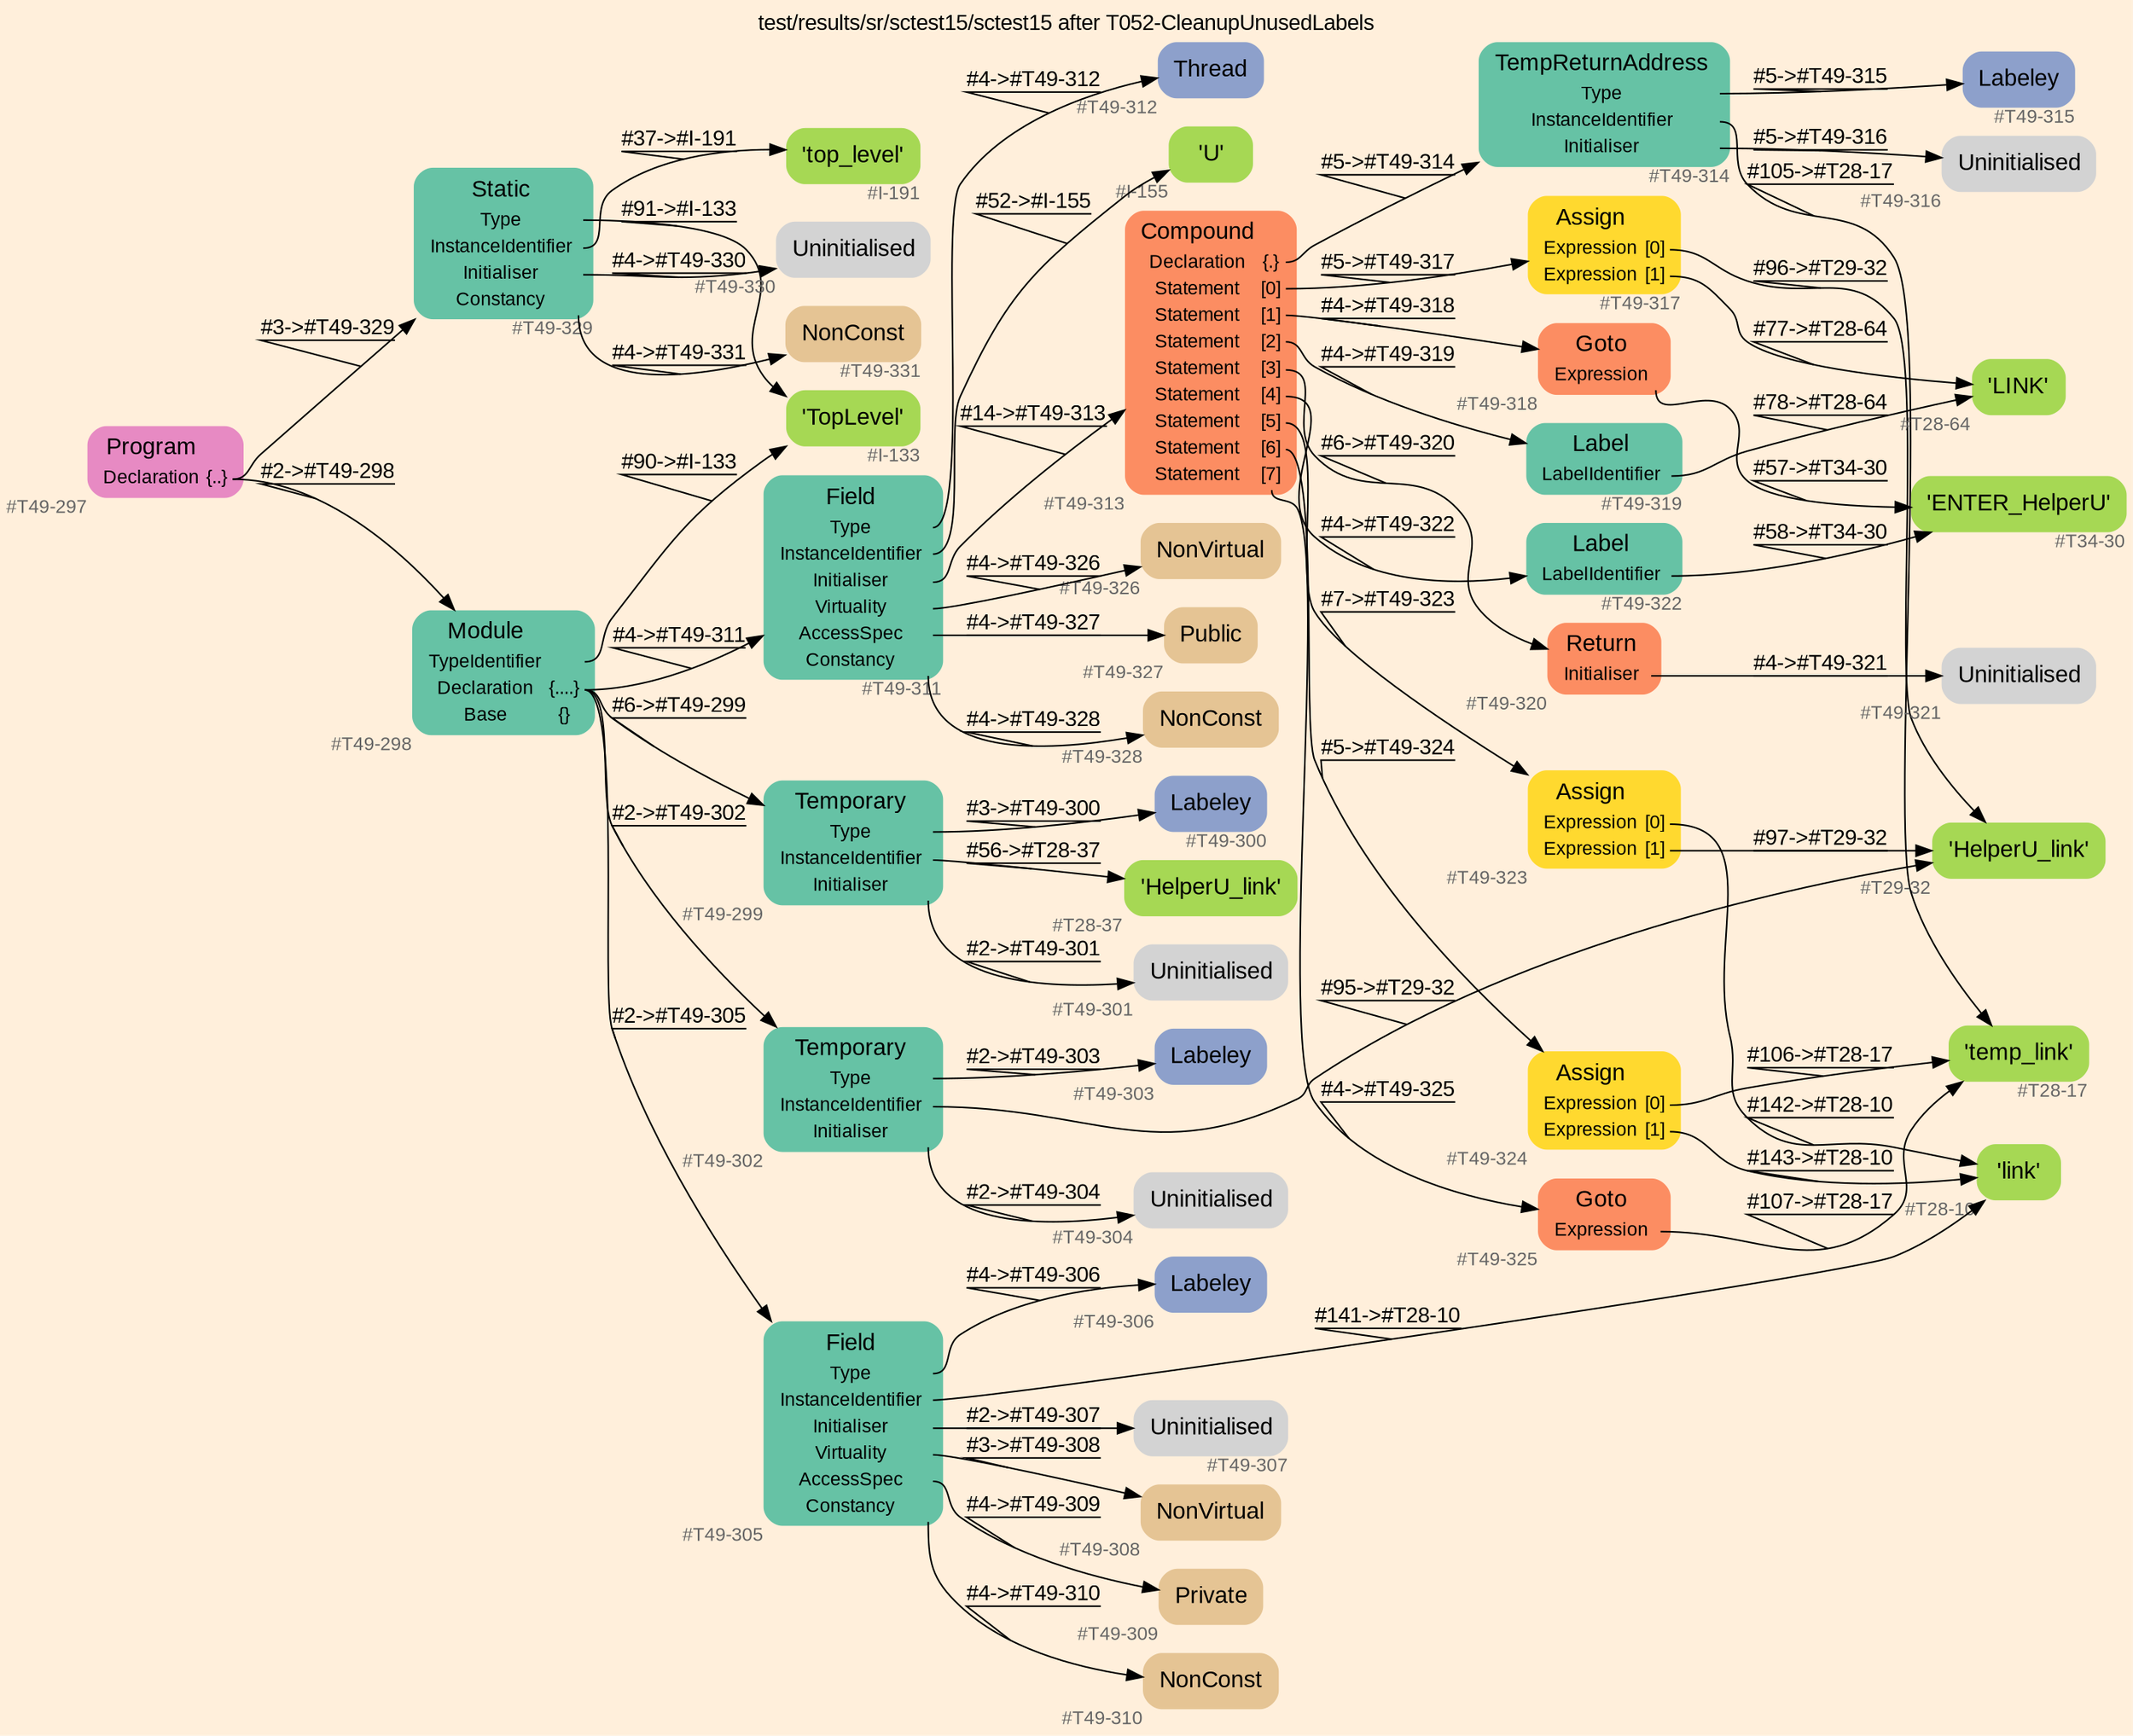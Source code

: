 digraph "test/results/sr/sctest15/sctest15 after T052-CleanupUnusedLabels" {
label = "test/results/sr/sctest15/sctest15 after T052-CleanupUnusedLabels"
labelloc = t
graph [
    rankdir = "LR"
    ranksep = 0.3
    bgcolor = antiquewhite1
    color = black
    fontcolor = black
    fontname = "Arial"
];
node [
    fontname = "Arial"
];
edge [
    fontname = "Arial"
];

// -------------------- node figure --------------------
// -------- block #T49-297 ----------
"#T49-297" [
    fillcolor = "/set28/4"
    xlabel = "#T49-297"
    fontsize = "12"
    fontcolor = grey40
    shape = "plaintext"
    label = <<TABLE BORDER="0" CELLBORDER="0" CELLSPACING="0">
     <TR><TD><FONT COLOR="black" POINT-SIZE="15">Program</FONT></TD></TR>
     <TR><TD><FONT COLOR="black" POINT-SIZE="12">Declaration</FONT></TD><TD PORT="port0"><FONT COLOR="black" POINT-SIZE="12">{..}</FONT></TD></TR>
    </TABLE>>
    style = "rounded,filled"
];

// -------- block #T49-298 ----------
"#T49-298" [
    fillcolor = "/set28/1"
    xlabel = "#T49-298"
    fontsize = "12"
    fontcolor = grey40
    shape = "plaintext"
    label = <<TABLE BORDER="0" CELLBORDER="0" CELLSPACING="0">
     <TR><TD><FONT COLOR="black" POINT-SIZE="15">Module</FONT></TD></TR>
     <TR><TD><FONT COLOR="black" POINT-SIZE="12">TypeIdentifier</FONT></TD><TD PORT="port0"></TD></TR>
     <TR><TD><FONT COLOR="black" POINT-SIZE="12">Declaration</FONT></TD><TD PORT="port1"><FONT COLOR="black" POINT-SIZE="12">{....}</FONT></TD></TR>
     <TR><TD><FONT COLOR="black" POINT-SIZE="12">Base</FONT></TD><TD PORT="port2"><FONT COLOR="black" POINT-SIZE="12">{}</FONT></TD></TR>
    </TABLE>>
    style = "rounded,filled"
];

// -------- block #I-133 ----------
"#I-133" [
    fillcolor = "/set28/5"
    xlabel = "#I-133"
    fontsize = "12"
    fontcolor = grey40
    shape = "plaintext"
    label = <<TABLE BORDER="0" CELLBORDER="0" CELLSPACING="0">
     <TR><TD><FONT COLOR="black" POINT-SIZE="15">'TopLevel'</FONT></TD></TR>
    </TABLE>>
    style = "rounded,filled"
];

// -------- block #T49-299 ----------
"#T49-299" [
    fillcolor = "/set28/1"
    xlabel = "#T49-299"
    fontsize = "12"
    fontcolor = grey40
    shape = "plaintext"
    label = <<TABLE BORDER="0" CELLBORDER="0" CELLSPACING="0">
     <TR><TD><FONT COLOR="black" POINT-SIZE="15">Temporary</FONT></TD></TR>
     <TR><TD><FONT COLOR="black" POINT-SIZE="12">Type</FONT></TD><TD PORT="port0"></TD></TR>
     <TR><TD><FONT COLOR="black" POINT-SIZE="12">InstanceIdentifier</FONT></TD><TD PORT="port1"></TD></TR>
     <TR><TD><FONT COLOR="black" POINT-SIZE="12">Initialiser</FONT></TD><TD PORT="port2"></TD></TR>
    </TABLE>>
    style = "rounded,filled"
];

// -------- block #T49-300 ----------
"#T49-300" [
    fillcolor = "/set28/3"
    xlabel = "#T49-300"
    fontsize = "12"
    fontcolor = grey40
    shape = "plaintext"
    label = <<TABLE BORDER="0" CELLBORDER="0" CELLSPACING="0">
     <TR><TD><FONT COLOR="black" POINT-SIZE="15">Labeley</FONT></TD></TR>
    </TABLE>>
    style = "rounded,filled"
];

// -------- block #T28-37 ----------
"#T28-37" [
    fillcolor = "/set28/5"
    xlabel = "#T28-37"
    fontsize = "12"
    fontcolor = grey40
    shape = "plaintext"
    label = <<TABLE BORDER="0" CELLBORDER="0" CELLSPACING="0">
     <TR><TD><FONT COLOR="black" POINT-SIZE="15">'HelperU_link'</FONT></TD></TR>
    </TABLE>>
    style = "rounded,filled"
];

// -------- block #T49-301 ----------
"#T49-301" [
    xlabel = "#T49-301"
    fontsize = "12"
    fontcolor = grey40
    shape = "plaintext"
    label = <<TABLE BORDER="0" CELLBORDER="0" CELLSPACING="0">
     <TR><TD><FONT COLOR="black" POINT-SIZE="15">Uninitialised</FONT></TD></TR>
    </TABLE>>
    style = "rounded,filled"
];

// -------- block #T49-302 ----------
"#T49-302" [
    fillcolor = "/set28/1"
    xlabel = "#T49-302"
    fontsize = "12"
    fontcolor = grey40
    shape = "plaintext"
    label = <<TABLE BORDER="0" CELLBORDER="0" CELLSPACING="0">
     <TR><TD><FONT COLOR="black" POINT-SIZE="15">Temporary</FONT></TD></TR>
     <TR><TD><FONT COLOR="black" POINT-SIZE="12">Type</FONT></TD><TD PORT="port0"></TD></TR>
     <TR><TD><FONT COLOR="black" POINT-SIZE="12">InstanceIdentifier</FONT></TD><TD PORT="port1"></TD></TR>
     <TR><TD><FONT COLOR="black" POINT-SIZE="12">Initialiser</FONT></TD><TD PORT="port2"></TD></TR>
    </TABLE>>
    style = "rounded,filled"
];

// -------- block #T49-303 ----------
"#T49-303" [
    fillcolor = "/set28/3"
    xlabel = "#T49-303"
    fontsize = "12"
    fontcolor = grey40
    shape = "plaintext"
    label = <<TABLE BORDER="0" CELLBORDER="0" CELLSPACING="0">
     <TR><TD><FONT COLOR="black" POINT-SIZE="15">Labeley</FONT></TD></TR>
    </TABLE>>
    style = "rounded,filled"
];

// -------- block #T29-32 ----------
"#T29-32" [
    fillcolor = "/set28/5"
    xlabel = "#T29-32"
    fontsize = "12"
    fontcolor = grey40
    shape = "plaintext"
    label = <<TABLE BORDER="0" CELLBORDER="0" CELLSPACING="0">
     <TR><TD><FONT COLOR="black" POINT-SIZE="15">'HelperU_link'</FONT></TD></TR>
    </TABLE>>
    style = "rounded,filled"
];

// -------- block #T49-304 ----------
"#T49-304" [
    xlabel = "#T49-304"
    fontsize = "12"
    fontcolor = grey40
    shape = "plaintext"
    label = <<TABLE BORDER="0" CELLBORDER="0" CELLSPACING="0">
     <TR><TD><FONT COLOR="black" POINT-SIZE="15">Uninitialised</FONT></TD></TR>
    </TABLE>>
    style = "rounded,filled"
];

// -------- block #T49-305 ----------
"#T49-305" [
    fillcolor = "/set28/1"
    xlabel = "#T49-305"
    fontsize = "12"
    fontcolor = grey40
    shape = "plaintext"
    label = <<TABLE BORDER="0" CELLBORDER="0" CELLSPACING="0">
     <TR><TD><FONT COLOR="black" POINT-SIZE="15">Field</FONT></TD></TR>
     <TR><TD><FONT COLOR="black" POINT-SIZE="12">Type</FONT></TD><TD PORT="port0"></TD></TR>
     <TR><TD><FONT COLOR="black" POINT-SIZE="12">InstanceIdentifier</FONT></TD><TD PORT="port1"></TD></TR>
     <TR><TD><FONT COLOR="black" POINT-SIZE="12">Initialiser</FONT></TD><TD PORT="port2"></TD></TR>
     <TR><TD><FONT COLOR="black" POINT-SIZE="12">Virtuality</FONT></TD><TD PORT="port3"></TD></TR>
     <TR><TD><FONT COLOR="black" POINT-SIZE="12">AccessSpec</FONT></TD><TD PORT="port4"></TD></TR>
     <TR><TD><FONT COLOR="black" POINT-SIZE="12">Constancy</FONT></TD><TD PORT="port5"></TD></TR>
    </TABLE>>
    style = "rounded,filled"
];

// -------- block #T49-306 ----------
"#T49-306" [
    fillcolor = "/set28/3"
    xlabel = "#T49-306"
    fontsize = "12"
    fontcolor = grey40
    shape = "plaintext"
    label = <<TABLE BORDER="0" CELLBORDER="0" CELLSPACING="0">
     <TR><TD><FONT COLOR="black" POINT-SIZE="15">Labeley</FONT></TD></TR>
    </TABLE>>
    style = "rounded,filled"
];

// -------- block #T28-10 ----------
"#T28-10" [
    fillcolor = "/set28/5"
    xlabel = "#T28-10"
    fontsize = "12"
    fontcolor = grey40
    shape = "plaintext"
    label = <<TABLE BORDER="0" CELLBORDER="0" CELLSPACING="0">
     <TR><TD><FONT COLOR="black" POINT-SIZE="15">'link'</FONT></TD></TR>
    </TABLE>>
    style = "rounded,filled"
];

// -------- block #T49-307 ----------
"#T49-307" [
    xlabel = "#T49-307"
    fontsize = "12"
    fontcolor = grey40
    shape = "plaintext"
    label = <<TABLE BORDER="0" CELLBORDER="0" CELLSPACING="0">
     <TR><TD><FONT COLOR="black" POINT-SIZE="15">Uninitialised</FONT></TD></TR>
    </TABLE>>
    style = "rounded,filled"
];

// -------- block #T49-308 ----------
"#T49-308" [
    fillcolor = "/set28/7"
    xlabel = "#T49-308"
    fontsize = "12"
    fontcolor = grey40
    shape = "plaintext"
    label = <<TABLE BORDER="0" CELLBORDER="0" CELLSPACING="0">
     <TR><TD><FONT COLOR="black" POINT-SIZE="15">NonVirtual</FONT></TD></TR>
    </TABLE>>
    style = "rounded,filled"
];

// -------- block #T49-309 ----------
"#T49-309" [
    fillcolor = "/set28/7"
    xlabel = "#T49-309"
    fontsize = "12"
    fontcolor = grey40
    shape = "plaintext"
    label = <<TABLE BORDER="0" CELLBORDER="0" CELLSPACING="0">
     <TR><TD><FONT COLOR="black" POINT-SIZE="15">Private</FONT></TD></TR>
    </TABLE>>
    style = "rounded,filled"
];

// -------- block #T49-310 ----------
"#T49-310" [
    fillcolor = "/set28/7"
    xlabel = "#T49-310"
    fontsize = "12"
    fontcolor = grey40
    shape = "plaintext"
    label = <<TABLE BORDER="0" CELLBORDER="0" CELLSPACING="0">
     <TR><TD><FONT COLOR="black" POINT-SIZE="15">NonConst</FONT></TD></TR>
    </TABLE>>
    style = "rounded,filled"
];

// -------- block #T49-311 ----------
"#T49-311" [
    fillcolor = "/set28/1"
    xlabel = "#T49-311"
    fontsize = "12"
    fontcolor = grey40
    shape = "plaintext"
    label = <<TABLE BORDER="0" CELLBORDER="0" CELLSPACING="0">
     <TR><TD><FONT COLOR="black" POINT-SIZE="15">Field</FONT></TD></TR>
     <TR><TD><FONT COLOR="black" POINT-SIZE="12">Type</FONT></TD><TD PORT="port0"></TD></TR>
     <TR><TD><FONT COLOR="black" POINT-SIZE="12">InstanceIdentifier</FONT></TD><TD PORT="port1"></TD></TR>
     <TR><TD><FONT COLOR="black" POINT-SIZE="12">Initialiser</FONT></TD><TD PORT="port2"></TD></TR>
     <TR><TD><FONT COLOR="black" POINT-SIZE="12">Virtuality</FONT></TD><TD PORT="port3"></TD></TR>
     <TR><TD><FONT COLOR="black" POINT-SIZE="12">AccessSpec</FONT></TD><TD PORT="port4"></TD></TR>
     <TR><TD><FONT COLOR="black" POINT-SIZE="12">Constancy</FONT></TD><TD PORT="port5"></TD></TR>
    </TABLE>>
    style = "rounded,filled"
];

// -------- block #T49-312 ----------
"#T49-312" [
    fillcolor = "/set28/3"
    xlabel = "#T49-312"
    fontsize = "12"
    fontcolor = grey40
    shape = "plaintext"
    label = <<TABLE BORDER="0" CELLBORDER="0" CELLSPACING="0">
     <TR><TD><FONT COLOR="black" POINT-SIZE="15">Thread</FONT></TD></TR>
    </TABLE>>
    style = "rounded,filled"
];

// -------- block #I-155 ----------
"#I-155" [
    fillcolor = "/set28/5"
    xlabel = "#I-155"
    fontsize = "12"
    fontcolor = grey40
    shape = "plaintext"
    label = <<TABLE BORDER="0" CELLBORDER="0" CELLSPACING="0">
     <TR><TD><FONT COLOR="black" POINT-SIZE="15">'U'</FONT></TD></TR>
    </TABLE>>
    style = "rounded,filled"
];

// -------- block #T49-313 ----------
"#T49-313" [
    fillcolor = "/set28/2"
    xlabel = "#T49-313"
    fontsize = "12"
    fontcolor = grey40
    shape = "plaintext"
    label = <<TABLE BORDER="0" CELLBORDER="0" CELLSPACING="0">
     <TR><TD><FONT COLOR="black" POINT-SIZE="15">Compound</FONT></TD></TR>
     <TR><TD><FONT COLOR="black" POINT-SIZE="12">Declaration</FONT></TD><TD PORT="port0"><FONT COLOR="black" POINT-SIZE="12">{.}</FONT></TD></TR>
     <TR><TD><FONT COLOR="black" POINT-SIZE="12">Statement</FONT></TD><TD PORT="port1"><FONT COLOR="black" POINT-SIZE="12">[0]</FONT></TD></TR>
     <TR><TD><FONT COLOR="black" POINT-SIZE="12">Statement</FONT></TD><TD PORT="port2"><FONT COLOR="black" POINT-SIZE="12">[1]</FONT></TD></TR>
     <TR><TD><FONT COLOR="black" POINT-SIZE="12">Statement</FONT></TD><TD PORT="port3"><FONT COLOR="black" POINT-SIZE="12">[2]</FONT></TD></TR>
     <TR><TD><FONT COLOR="black" POINT-SIZE="12">Statement</FONT></TD><TD PORT="port4"><FONT COLOR="black" POINT-SIZE="12">[3]</FONT></TD></TR>
     <TR><TD><FONT COLOR="black" POINT-SIZE="12">Statement</FONT></TD><TD PORT="port5"><FONT COLOR="black" POINT-SIZE="12">[4]</FONT></TD></TR>
     <TR><TD><FONT COLOR="black" POINT-SIZE="12">Statement</FONT></TD><TD PORT="port6"><FONT COLOR="black" POINT-SIZE="12">[5]</FONT></TD></TR>
     <TR><TD><FONT COLOR="black" POINT-SIZE="12">Statement</FONT></TD><TD PORT="port7"><FONT COLOR="black" POINT-SIZE="12">[6]</FONT></TD></TR>
     <TR><TD><FONT COLOR="black" POINT-SIZE="12">Statement</FONT></TD><TD PORT="port8"><FONT COLOR="black" POINT-SIZE="12">[7]</FONT></TD></TR>
    </TABLE>>
    style = "rounded,filled"
];

// -------- block #T49-314 ----------
"#T49-314" [
    fillcolor = "/set28/1"
    xlabel = "#T49-314"
    fontsize = "12"
    fontcolor = grey40
    shape = "plaintext"
    label = <<TABLE BORDER="0" CELLBORDER="0" CELLSPACING="0">
     <TR><TD><FONT COLOR="black" POINT-SIZE="15">TempReturnAddress</FONT></TD></TR>
     <TR><TD><FONT COLOR="black" POINT-SIZE="12">Type</FONT></TD><TD PORT="port0"></TD></TR>
     <TR><TD><FONT COLOR="black" POINT-SIZE="12">InstanceIdentifier</FONT></TD><TD PORT="port1"></TD></TR>
     <TR><TD><FONT COLOR="black" POINT-SIZE="12">Initialiser</FONT></TD><TD PORT="port2"></TD></TR>
    </TABLE>>
    style = "rounded,filled"
];

// -------- block #T49-315 ----------
"#T49-315" [
    fillcolor = "/set28/3"
    xlabel = "#T49-315"
    fontsize = "12"
    fontcolor = grey40
    shape = "plaintext"
    label = <<TABLE BORDER="0" CELLBORDER="0" CELLSPACING="0">
     <TR><TD><FONT COLOR="black" POINT-SIZE="15">Labeley</FONT></TD></TR>
    </TABLE>>
    style = "rounded,filled"
];

// -------- block #T28-17 ----------
"#T28-17" [
    fillcolor = "/set28/5"
    xlabel = "#T28-17"
    fontsize = "12"
    fontcolor = grey40
    shape = "plaintext"
    label = <<TABLE BORDER="0" CELLBORDER="0" CELLSPACING="0">
     <TR><TD><FONT COLOR="black" POINT-SIZE="15">'temp_link'</FONT></TD></TR>
    </TABLE>>
    style = "rounded,filled"
];

// -------- block #T49-316 ----------
"#T49-316" [
    xlabel = "#T49-316"
    fontsize = "12"
    fontcolor = grey40
    shape = "plaintext"
    label = <<TABLE BORDER="0" CELLBORDER="0" CELLSPACING="0">
     <TR><TD><FONT COLOR="black" POINT-SIZE="15">Uninitialised</FONT></TD></TR>
    </TABLE>>
    style = "rounded,filled"
];

// -------- block #T49-317 ----------
"#T49-317" [
    fillcolor = "/set28/6"
    xlabel = "#T49-317"
    fontsize = "12"
    fontcolor = grey40
    shape = "plaintext"
    label = <<TABLE BORDER="0" CELLBORDER="0" CELLSPACING="0">
     <TR><TD><FONT COLOR="black" POINT-SIZE="15">Assign</FONT></TD></TR>
     <TR><TD><FONT COLOR="black" POINT-SIZE="12">Expression</FONT></TD><TD PORT="port0"><FONT COLOR="black" POINT-SIZE="12">[0]</FONT></TD></TR>
     <TR><TD><FONT COLOR="black" POINT-SIZE="12">Expression</FONT></TD><TD PORT="port1"><FONT COLOR="black" POINT-SIZE="12">[1]</FONT></TD></TR>
    </TABLE>>
    style = "rounded,filled"
];

// -------- block #T28-64 ----------
"#T28-64" [
    fillcolor = "/set28/5"
    xlabel = "#T28-64"
    fontsize = "12"
    fontcolor = grey40
    shape = "plaintext"
    label = <<TABLE BORDER="0" CELLBORDER="0" CELLSPACING="0">
     <TR><TD><FONT COLOR="black" POINT-SIZE="15">'LINK'</FONT></TD></TR>
    </TABLE>>
    style = "rounded,filled"
];

// -------- block #T49-318 ----------
"#T49-318" [
    fillcolor = "/set28/2"
    xlabel = "#T49-318"
    fontsize = "12"
    fontcolor = grey40
    shape = "plaintext"
    label = <<TABLE BORDER="0" CELLBORDER="0" CELLSPACING="0">
     <TR><TD><FONT COLOR="black" POINT-SIZE="15">Goto</FONT></TD></TR>
     <TR><TD><FONT COLOR="black" POINT-SIZE="12">Expression</FONT></TD><TD PORT="port0"></TD></TR>
    </TABLE>>
    style = "rounded,filled"
];

// -------- block #T34-30 ----------
"#T34-30" [
    fillcolor = "/set28/5"
    xlabel = "#T34-30"
    fontsize = "12"
    fontcolor = grey40
    shape = "plaintext"
    label = <<TABLE BORDER="0" CELLBORDER="0" CELLSPACING="0">
     <TR><TD><FONT COLOR="black" POINT-SIZE="15">'ENTER_HelperU'</FONT></TD></TR>
    </TABLE>>
    style = "rounded,filled"
];

// -------- block #T49-319 ----------
"#T49-319" [
    fillcolor = "/set28/1"
    xlabel = "#T49-319"
    fontsize = "12"
    fontcolor = grey40
    shape = "plaintext"
    label = <<TABLE BORDER="0" CELLBORDER="0" CELLSPACING="0">
     <TR><TD><FONT COLOR="black" POINT-SIZE="15">Label</FONT></TD></TR>
     <TR><TD><FONT COLOR="black" POINT-SIZE="12">LabelIdentifier</FONT></TD><TD PORT="port0"></TD></TR>
    </TABLE>>
    style = "rounded,filled"
];

// -------- block #T49-320 ----------
"#T49-320" [
    fillcolor = "/set28/2"
    xlabel = "#T49-320"
    fontsize = "12"
    fontcolor = grey40
    shape = "plaintext"
    label = <<TABLE BORDER="0" CELLBORDER="0" CELLSPACING="0">
     <TR><TD><FONT COLOR="black" POINT-SIZE="15">Return</FONT></TD></TR>
     <TR><TD><FONT COLOR="black" POINT-SIZE="12">Initialiser</FONT></TD><TD PORT="port0"></TD></TR>
    </TABLE>>
    style = "rounded,filled"
];

// -------- block #T49-321 ----------
"#T49-321" [
    xlabel = "#T49-321"
    fontsize = "12"
    fontcolor = grey40
    shape = "plaintext"
    label = <<TABLE BORDER="0" CELLBORDER="0" CELLSPACING="0">
     <TR><TD><FONT COLOR="black" POINT-SIZE="15">Uninitialised</FONT></TD></TR>
    </TABLE>>
    style = "rounded,filled"
];

// -------- block #T49-322 ----------
"#T49-322" [
    fillcolor = "/set28/1"
    xlabel = "#T49-322"
    fontsize = "12"
    fontcolor = grey40
    shape = "plaintext"
    label = <<TABLE BORDER="0" CELLBORDER="0" CELLSPACING="0">
     <TR><TD><FONT COLOR="black" POINT-SIZE="15">Label</FONT></TD></TR>
     <TR><TD><FONT COLOR="black" POINT-SIZE="12">LabelIdentifier</FONT></TD><TD PORT="port0"></TD></TR>
    </TABLE>>
    style = "rounded,filled"
];

// -------- block #T49-323 ----------
"#T49-323" [
    fillcolor = "/set28/6"
    xlabel = "#T49-323"
    fontsize = "12"
    fontcolor = grey40
    shape = "plaintext"
    label = <<TABLE BORDER="0" CELLBORDER="0" CELLSPACING="0">
     <TR><TD><FONT COLOR="black" POINT-SIZE="15">Assign</FONT></TD></TR>
     <TR><TD><FONT COLOR="black" POINT-SIZE="12">Expression</FONT></TD><TD PORT="port0"><FONT COLOR="black" POINT-SIZE="12">[0]</FONT></TD></TR>
     <TR><TD><FONT COLOR="black" POINT-SIZE="12">Expression</FONT></TD><TD PORT="port1"><FONT COLOR="black" POINT-SIZE="12">[1]</FONT></TD></TR>
    </TABLE>>
    style = "rounded,filled"
];

// -------- block #T49-324 ----------
"#T49-324" [
    fillcolor = "/set28/6"
    xlabel = "#T49-324"
    fontsize = "12"
    fontcolor = grey40
    shape = "plaintext"
    label = <<TABLE BORDER="0" CELLBORDER="0" CELLSPACING="0">
     <TR><TD><FONT COLOR="black" POINT-SIZE="15">Assign</FONT></TD></TR>
     <TR><TD><FONT COLOR="black" POINT-SIZE="12">Expression</FONT></TD><TD PORT="port0"><FONT COLOR="black" POINT-SIZE="12">[0]</FONT></TD></TR>
     <TR><TD><FONT COLOR="black" POINT-SIZE="12">Expression</FONT></TD><TD PORT="port1"><FONT COLOR="black" POINT-SIZE="12">[1]</FONT></TD></TR>
    </TABLE>>
    style = "rounded,filled"
];

// -------- block #T49-325 ----------
"#T49-325" [
    fillcolor = "/set28/2"
    xlabel = "#T49-325"
    fontsize = "12"
    fontcolor = grey40
    shape = "plaintext"
    label = <<TABLE BORDER="0" CELLBORDER="0" CELLSPACING="0">
     <TR><TD><FONT COLOR="black" POINT-SIZE="15">Goto</FONT></TD></TR>
     <TR><TD><FONT COLOR="black" POINT-SIZE="12">Expression</FONT></TD><TD PORT="port0"></TD></TR>
    </TABLE>>
    style = "rounded,filled"
];

// -------- block #T49-326 ----------
"#T49-326" [
    fillcolor = "/set28/7"
    xlabel = "#T49-326"
    fontsize = "12"
    fontcolor = grey40
    shape = "plaintext"
    label = <<TABLE BORDER="0" CELLBORDER="0" CELLSPACING="0">
     <TR><TD><FONT COLOR="black" POINT-SIZE="15">NonVirtual</FONT></TD></TR>
    </TABLE>>
    style = "rounded,filled"
];

// -------- block #T49-327 ----------
"#T49-327" [
    fillcolor = "/set28/7"
    xlabel = "#T49-327"
    fontsize = "12"
    fontcolor = grey40
    shape = "plaintext"
    label = <<TABLE BORDER="0" CELLBORDER="0" CELLSPACING="0">
     <TR><TD><FONT COLOR="black" POINT-SIZE="15">Public</FONT></TD></TR>
    </TABLE>>
    style = "rounded,filled"
];

// -------- block #T49-328 ----------
"#T49-328" [
    fillcolor = "/set28/7"
    xlabel = "#T49-328"
    fontsize = "12"
    fontcolor = grey40
    shape = "plaintext"
    label = <<TABLE BORDER="0" CELLBORDER="0" CELLSPACING="0">
     <TR><TD><FONT COLOR="black" POINT-SIZE="15">NonConst</FONT></TD></TR>
    </TABLE>>
    style = "rounded,filled"
];

// -------- block #T49-329 ----------
"#T49-329" [
    fillcolor = "/set28/1"
    xlabel = "#T49-329"
    fontsize = "12"
    fontcolor = grey40
    shape = "plaintext"
    label = <<TABLE BORDER="0" CELLBORDER="0" CELLSPACING="0">
     <TR><TD><FONT COLOR="black" POINT-SIZE="15">Static</FONT></TD></TR>
     <TR><TD><FONT COLOR="black" POINT-SIZE="12">Type</FONT></TD><TD PORT="port0"></TD></TR>
     <TR><TD><FONT COLOR="black" POINT-SIZE="12">InstanceIdentifier</FONT></TD><TD PORT="port1"></TD></TR>
     <TR><TD><FONT COLOR="black" POINT-SIZE="12">Initialiser</FONT></TD><TD PORT="port2"></TD></TR>
     <TR><TD><FONT COLOR="black" POINT-SIZE="12">Constancy</FONT></TD><TD PORT="port3"></TD></TR>
    </TABLE>>
    style = "rounded,filled"
];

// -------- block #I-191 ----------
"#I-191" [
    fillcolor = "/set28/5"
    xlabel = "#I-191"
    fontsize = "12"
    fontcolor = grey40
    shape = "plaintext"
    label = <<TABLE BORDER="0" CELLBORDER="0" CELLSPACING="0">
     <TR><TD><FONT COLOR="black" POINT-SIZE="15">'top_level'</FONT></TD></TR>
    </TABLE>>
    style = "rounded,filled"
];

// -------- block #T49-330 ----------
"#T49-330" [
    xlabel = "#T49-330"
    fontsize = "12"
    fontcolor = grey40
    shape = "plaintext"
    label = <<TABLE BORDER="0" CELLBORDER="0" CELLSPACING="0">
     <TR><TD><FONT COLOR="black" POINT-SIZE="15">Uninitialised</FONT></TD></TR>
    </TABLE>>
    style = "rounded,filled"
];

// -------- block #T49-331 ----------
"#T49-331" [
    fillcolor = "/set28/7"
    xlabel = "#T49-331"
    fontsize = "12"
    fontcolor = grey40
    shape = "plaintext"
    label = <<TABLE BORDER="0" CELLBORDER="0" CELLSPACING="0">
     <TR><TD><FONT COLOR="black" POINT-SIZE="15">NonConst</FONT></TD></TR>
    </TABLE>>
    style = "rounded,filled"
];

"#T49-297":port0 -> "#T49-298" [
    label = "#2-&gt;#T49-298"
    decorate = true
    color = black
    fontcolor = black
];

"#T49-297":port0 -> "#T49-329" [
    label = "#3-&gt;#T49-329"
    decorate = true
    color = black
    fontcolor = black
];

"#T49-298":port0 -> "#I-133" [
    label = "#90-&gt;#I-133"
    decorate = true
    color = black
    fontcolor = black
];

"#T49-298":port1 -> "#T49-299" [
    label = "#6-&gt;#T49-299"
    decorate = true
    color = black
    fontcolor = black
];

"#T49-298":port1 -> "#T49-302" [
    label = "#2-&gt;#T49-302"
    decorate = true
    color = black
    fontcolor = black
];

"#T49-298":port1 -> "#T49-305" [
    label = "#2-&gt;#T49-305"
    decorate = true
    color = black
    fontcolor = black
];

"#T49-298":port1 -> "#T49-311" [
    label = "#4-&gt;#T49-311"
    decorate = true
    color = black
    fontcolor = black
];

"#T49-299":port0 -> "#T49-300" [
    label = "#3-&gt;#T49-300"
    decorate = true
    color = black
    fontcolor = black
];

"#T49-299":port1 -> "#T28-37" [
    label = "#56-&gt;#T28-37"
    decorate = true
    color = black
    fontcolor = black
];

"#T49-299":port2 -> "#T49-301" [
    label = "#2-&gt;#T49-301"
    decorate = true
    color = black
    fontcolor = black
];

"#T49-302":port0 -> "#T49-303" [
    label = "#2-&gt;#T49-303"
    decorate = true
    color = black
    fontcolor = black
];

"#T49-302":port1 -> "#T29-32" [
    label = "#95-&gt;#T29-32"
    decorate = true
    color = black
    fontcolor = black
];

"#T49-302":port2 -> "#T49-304" [
    label = "#2-&gt;#T49-304"
    decorate = true
    color = black
    fontcolor = black
];

"#T49-305":port0 -> "#T49-306" [
    label = "#4-&gt;#T49-306"
    decorate = true
    color = black
    fontcolor = black
];

"#T49-305":port1 -> "#T28-10" [
    label = "#141-&gt;#T28-10"
    decorate = true
    color = black
    fontcolor = black
];

"#T49-305":port2 -> "#T49-307" [
    label = "#2-&gt;#T49-307"
    decorate = true
    color = black
    fontcolor = black
];

"#T49-305":port3 -> "#T49-308" [
    label = "#3-&gt;#T49-308"
    decorate = true
    color = black
    fontcolor = black
];

"#T49-305":port4 -> "#T49-309" [
    label = "#4-&gt;#T49-309"
    decorate = true
    color = black
    fontcolor = black
];

"#T49-305":port5 -> "#T49-310" [
    label = "#4-&gt;#T49-310"
    decorate = true
    color = black
    fontcolor = black
];

"#T49-311":port0 -> "#T49-312" [
    label = "#4-&gt;#T49-312"
    decorate = true
    color = black
    fontcolor = black
];

"#T49-311":port1 -> "#I-155" [
    label = "#52-&gt;#I-155"
    decorate = true
    color = black
    fontcolor = black
];

"#T49-311":port2 -> "#T49-313" [
    label = "#14-&gt;#T49-313"
    decorate = true
    color = black
    fontcolor = black
];

"#T49-311":port3 -> "#T49-326" [
    label = "#4-&gt;#T49-326"
    decorate = true
    color = black
    fontcolor = black
];

"#T49-311":port4 -> "#T49-327" [
    label = "#4-&gt;#T49-327"
    decorate = true
    color = black
    fontcolor = black
];

"#T49-311":port5 -> "#T49-328" [
    label = "#4-&gt;#T49-328"
    decorate = true
    color = black
    fontcolor = black
];

"#T49-313":port0 -> "#T49-314" [
    label = "#5-&gt;#T49-314"
    decorate = true
    color = black
    fontcolor = black
];

"#T49-313":port1 -> "#T49-317" [
    label = "#5-&gt;#T49-317"
    decorate = true
    color = black
    fontcolor = black
];

"#T49-313":port2 -> "#T49-318" [
    label = "#4-&gt;#T49-318"
    decorate = true
    color = black
    fontcolor = black
];

"#T49-313":port3 -> "#T49-319" [
    label = "#4-&gt;#T49-319"
    decorate = true
    color = black
    fontcolor = black
];

"#T49-313":port4 -> "#T49-320" [
    label = "#6-&gt;#T49-320"
    decorate = true
    color = black
    fontcolor = black
];

"#T49-313":port5 -> "#T49-322" [
    label = "#4-&gt;#T49-322"
    decorate = true
    color = black
    fontcolor = black
];

"#T49-313":port6 -> "#T49-323" [
    label = "#7-&gt;#T49-323"
    decorate = true
    color = black
    fontcolor = black
];

"#T49-313":port7 -> "#T49-324" [
    label = "#5-&gt;#T49-324"
    decorate = true
    color = black
    fontcolor = black
];

"#T49-313":port8 -> "#T49-325" [
    label = "#4-&gt;#T49-325"
    decorate = true
    color = black
    fontcolor = black
];

"#T49-314":port0 -> "#T49-315" [
    label = "#5-&gt;#T49-315"
    decorate = true
    color = black
    fontcolor = black
];

"#T49-314":port1 -> "#T28-17" [
    label = "#105-&gt;#T28-17"
    decorate = true
    color = black
    fontcolor = black
];

"#T49-314":port2 -> "#T49-316" [
    label = "#5-&gt;#T49-316"
    decorate = true
    color = black
    fontcolor = black
];

"#T49-317":port0 -> "#T29-32" [
    label = "#96-&gt;#T29-32"
    decorate = true
    color = black
    fontcolor = black
];

"#T49-317":port1 -> "#T28-64" [
    label = "#77-&gt;#T28-64"
    decorate = true
    color = black
    fontcolor = black
];

"#T49-318":port0 -> "#T34-30" [
    label = "#57-&gt;#T34-30"
    decorate = true
    color = black
    fontcolor = black
];

"#T49-319":port0 -> "#T28-64" [
    label = "#78-&gt;#T28-64"
    decorate = true
    color = black
    fontcolor = black
];

"#T49-320":port0 -> "#T49-321" [
    label = "#4-&gt;#T49-321"
    decorate = true
    color = black
    fontcolor = black
];

"#T49-322":port0 -> "#T34-30" [
    label = "#58-&gt;#T34-30"
    decorate = true
    color = black
    fontcolor = black
];

"#T49-323":port0 -> "#T28-10" [
    label = "#142-&gt;#T28-10"
    decorate = true
    color = black
    fontcolor = black
];

"#T49-323":port1 -> "#T29-32" [
    label = "#97-&gt;#T29-32"
    decorate = true
    color = black
    fontcolor = black
];

"#T49-324":port0 -> "#T28-17" [
    label = "#106-&gt;#T28-17"
    decorate = true
    color = black
    fontcolor = black
];

"#T49-324":port1 -> "#T28-10" [
    label = "#143-&gt;#T28-10"
    decorate = true
    color = black
    fontcolor = black
];

"#T49-325":port0 -> "#T28-17" [
    label = "#107-&gt;#T28-17"
    decorate = true
    color = black
    fontcolor = black
];

"#T49-329":port0 -> "#I-133" [
    label = "#91-&gt;#I-133"
    decorate = true
    color = black
    fontcolor = black
];

"#T49-329":port1 -> "#I-191" [
    label = "#37-&gt;#I-191"
    decorate = true
    color = black
    fontcolor = black
];

"#T49-329":port2 -> "#T49-330" [
    label = "#4-&gt;#T49-330"
    decorate = true
    color = black
    fontcolor = black
];

"#T49-329":port3 -> "#T49-331" [
    label = "#4-&gt;#T49-331"
    decorate = true
    color = black
    fontcolor = black
];


}
